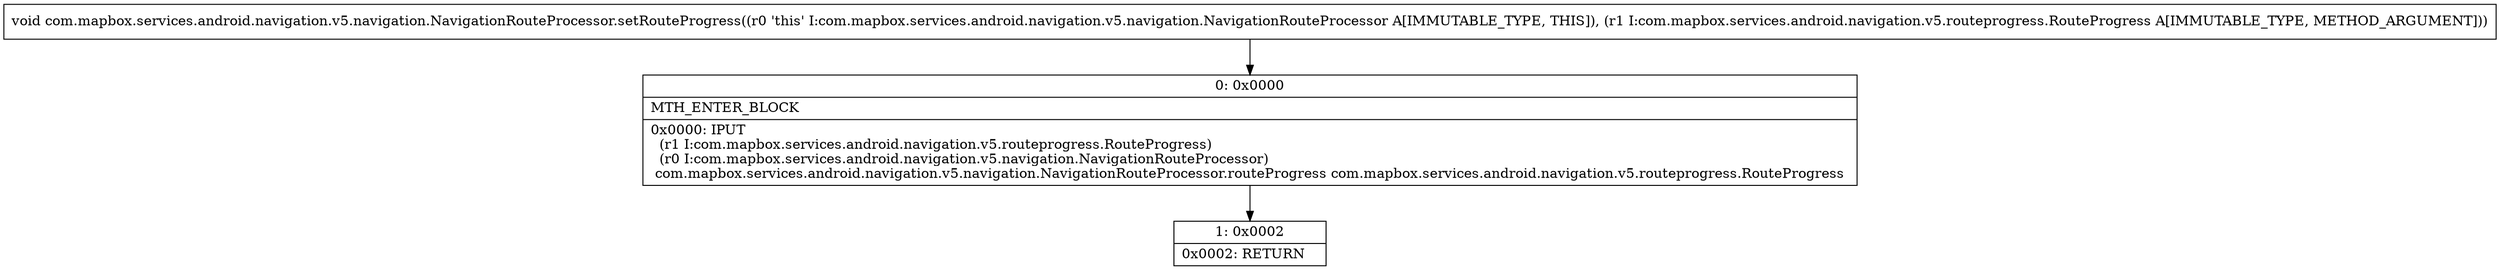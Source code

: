 digraph "CFG forcom.mapbox.services.android.navigation.v5.navigation.NavigationRouteProcessor.setRouteProgress(Lcom\/mapbox\/services\/android\/navigation\/v5\/routeprogress\/RouteProgress;)V" {
Node_0 [shape=record,label="{0\:\ 0x0000|MTH_ENTER_BLOCK\l|0x0000: IPUT  \l  (r1 I:com.mapbox.services.android.navigation.v5.routeprogress.RouteProgress)\l  (r0 I:com.mapbox.services.android.navigation.v5.navigation.NavigationRouteProcessor)\l com.mapbox.services.android.navigation.v5.navigation.NavigationRouteProcessor.routeProgress com.mapbox.services.android.navigation.v5.routeprogress.RouteProgress \l}"];
Node_1 [shape=record,label="{1\:\ 0x0002|0x0002: RETURN   \l}"];
MethodNode[shape=record,label="{void com.mapbox.services.android.navigation.v5.navigation.NavigationRouteProcessor.setRouteProgress((r0 'this' I:com.mapbox.services.android.navigation.v5.navigation.NavigationRouteProcessor A[IMMUTABLE_TYPE, THIS]), (r1 I:com.mapbox.services.android.navigation.v5.routeprogress.RouteProgress A[IMMUTABLE_TYPE, METHOD_ARGUMENT])) }"];
MethodNode -> Node_0;
Node_0 -> Node_1;
}

